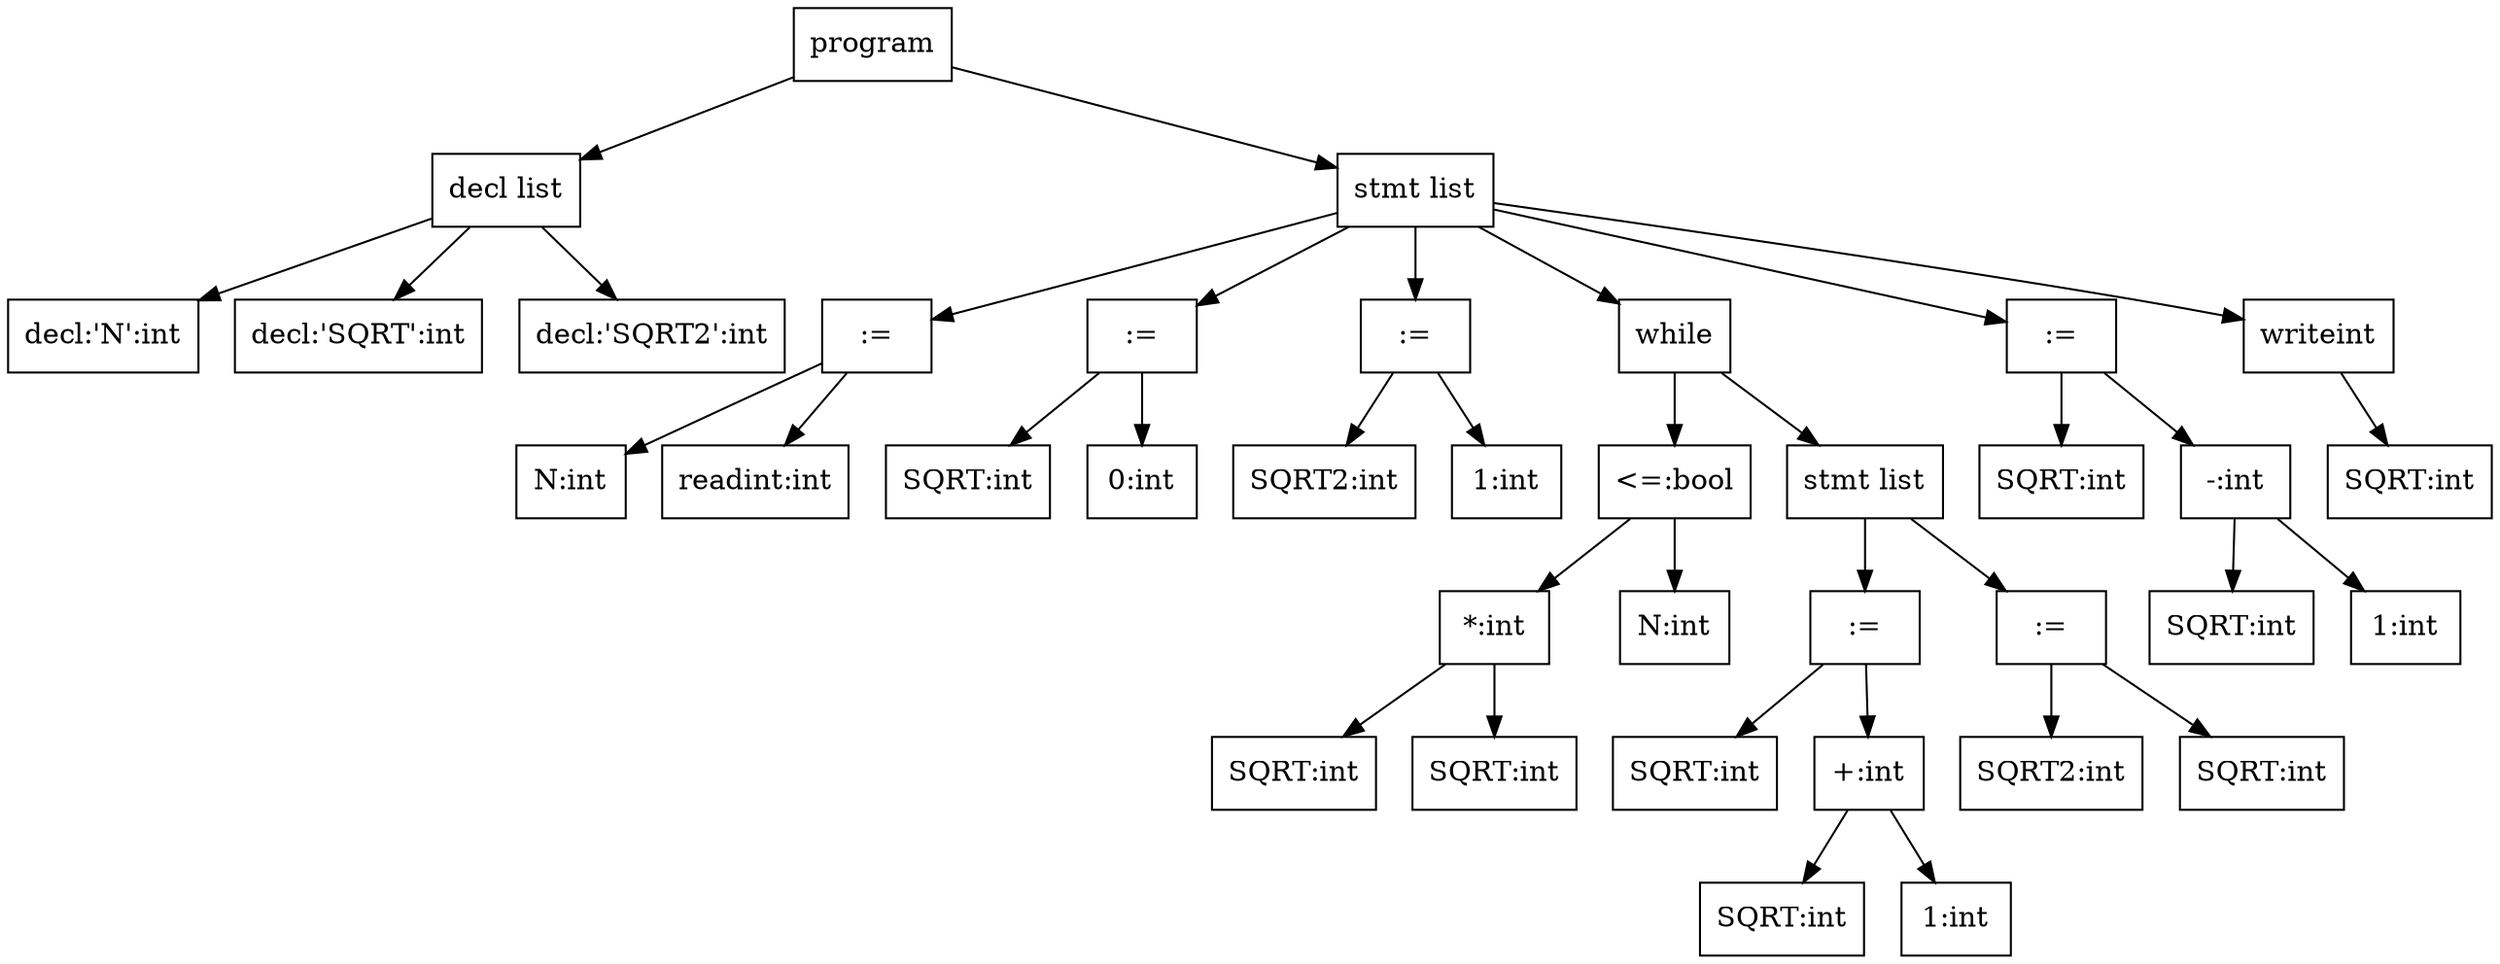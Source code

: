 digraph G {
    node[shape=box,style=filled,fillcolor="white"];
    1[label="program",shape=box];
    0[label="decl list",shape=box];
    2[label="decl:'N':int",shape=box];
    4[label="decl:'SQRT':int",shape=box];
    6[label="decl:'SQRT2':int",shape=box];
    8[label="stmt list",shape=box];
    9[label=":=",shape=box];
    10[label="N:int",shape=box];
    11[label="readint:int",shape=box];
    12[label=":=",shape=box];
    13[label="SQRT:int",shape=box];
    17[label="0:int",shape=box];
    18[label=":=",shape=box];
    19[label="SQRT2:int",shape=box];
    23[label="1:int",shape=box];
    24[label="while",shape=box];
    25[label="<=:bool",shape=box];
    27[label="*:int",shape=box];
    28[label="SQRT:int",shape=box];
    31[label="SQRT:int",shape=box];
    36[label="N:int",shape=box];
    38[label="stmt list",shape=box];
    39[label=":=",shape=box];
    40[label="SQRT:int",shape=box];
    42[label="+:int",shape=box];
    44[label="SQRT:int",shape=box];
    48[label="1:int",shape=box];
    49[label=":=",shape=box];
    50[label="SQRT2:int",shape=box];
    54[label="SQRT:int",shape=box];
    56[label=":=",shape=box];
    57[label="SQRT:int",shape=box];
    59[label="-:int",shape=box];
    61[label="SQRT:int",shape=box];
    65[label="1:int",shape=box];
    66[label="writeint",shape=box];
    70[label="SQRT:int",shape=box];

    1 -> 0;
    1 -> 8;
    0 -> 2;
    0 -> 4;
    0 -> 6;
    8 -> 9;
    8 -> 12;
    8 -> 18;
    8 -> 24;
    8 -> 56;
    8 -> 66;
    9 -> 10;
    9 -> 11;
    12 -> 13;
    12 -> 17;
    18 -> 19;
    18 -> 23;
    24 -> 25;
    24 -> 38;
    25 -> 27;
    25 -> 36;
    27 -> 28;
    27 -> 31;
    38 -> 39;
    38 -> 49;
    39 -> 40;
    39 -> 42;
    42 -> 44;
    42 -> 48;
    49 -> 50;
    49 -> 54;
    56 -> 57;
    56 -> 59;
    59 -> 61;
    59 -> 65;
    66 -> 70;
}
